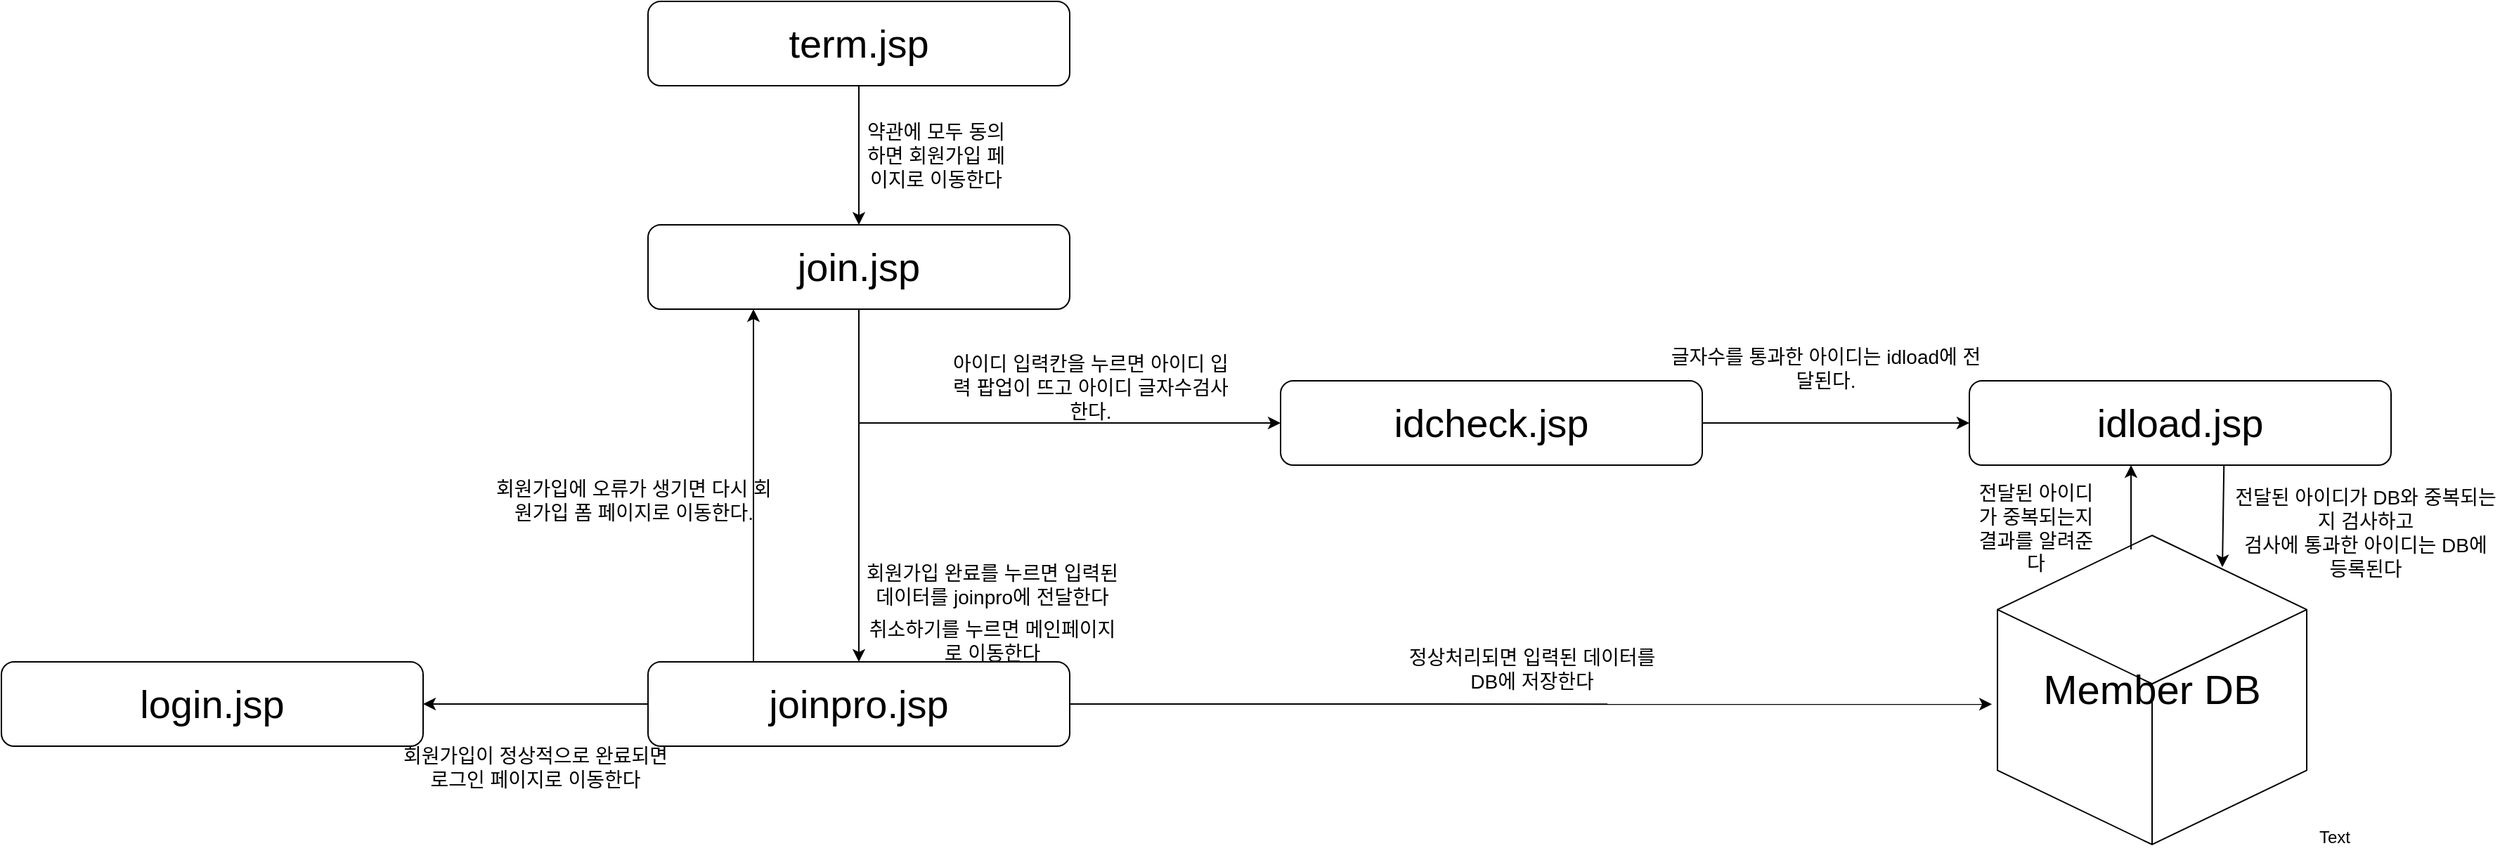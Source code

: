 <mxfile version="21.6.8" type="device">
  <diagram name="페이지-1" id="ZOWHZwcKNg0S60KTEgLz">
    <mxGraphModel dx="3695" dy="1580" grid="1" gridSize="10" guides="1" tooltips="1" connect="1" arrows="1" fold="1" page="1" pageScale="1" pageWidth="827" pageHeight="1169" math="0" shadow="0">
      <root>
        <mxCell id="0" />
        <mxCell id="1" parent="0" />
        <mxCell id="E_ubdN3pdev0Xor_BB4M-1" value="&lt;font style=&quot;font-size: 28px;&quot;&gt;join.jsp&lt;/font&gt;" style="rounded=1;whiteSpace=wrap;html=1;" vertex="1" parent="1">
          <mxGeometry x="-30" y="829" width="300" height="60" as="geometry" />
        </mxCell>
        <mxCell id="E_ubdN3pdev0Xor_BB4M-2" value="&lt;font style=&quot;font-size: 28px;&quot;&gt;joinpro.jsp&lt;/font&gt;" style="rounded=1;whiteSpace=wrap;html=1;" vertex="1" parent="1">
          <mxGeometry x="-30" y="1140" width="300" height="60" as="geometry" />
        </mxCell>
        <mxCell id="E_ubdN3pdev0Xor_BB4M-3" value="&lt;font style=&quot;font-size: 28px;&quot;&gt;idcheck.jsp&lt;/font&gt;" style="rounded=1;whiteSpace=wrap;html=1;" vertex="1" parent="1">
          <mxGeometry x="420" y="940" width="300" height="60" as="geometry" />
        </mxCell>
        <mxCell id="E_ubdN3pdev0Xor_BB4M-4" value="&lt;font style=&quot;font-size: 28px;&quot;&gt;idload.jsp&lt;/font&gt;" style="rounded=1;whiteSpace=wrap;html=1;" vertex="1" parent="1">
          <mxGeometry x="910" y="940" width="300" height="60" as="geometry" />
        </mxCell>
        <mxCell id="E_ubdN3pdev0Xor_BB4M-5" value="&lt;font style=&quot;font-size: 28px;&quot;&gt;term.jsp&lt;/font&gt;" style="rounded=1;whiteSpace=wrap;html=1;" vertex="1" parent="1">
          <mxGeometry x="-30" y="670" width="300" height="60" as="geometry" />
        </mxCell>
        <mxCell id="E_ubdN3pdev0Xor_BB4M-6" value="&lt;font style=&quot;font-size: 28px;&quot;&gt;login.jsp&lt;/font&gt;" style="rounded=1;whiteSpace=wrap;html=1;" vertex="1" parent="1">
          <mxGeometry x="-490" y="1140" width="300" height="60" as="geometry" />
        </mxCell>
        <mxCell id="E_ubdN3pdev0Xor_BB4M-7" value="" style="endArrow=classic;html=1;rounded=0;exitX=0.5;exitY=1;exitDx=0;exitDy=0;entryX=0.5;entryY=0;entryDx=0;entryDy=0;" edge="1" parent="1" source="E_ubdN3pdev0Xor_BB4M-5" target="E_ubdN3pdev0Xor_BB4M-1">
          <mxGeometry width="50" height="50" relative="1" as="geometry">
            <mxPoint x="170" y="900" as="sourcePoint" />
            <mxPoint x="220" y="850" as="targetPoint" />
          </mxGeometry>
        </mxCell>
        <mxCell id="E_ubdN3pdev0Xor_BB4M-8" value="&lt;span style=&quot;font-size: 14px;&quot;&gt;약관에 모두 동의하면 회원가입 페이지로 이동한다&lt;/span&gt;" style="text;html=1;strokeColor=none;fillColor=none;align=center;verticalAlign=middle;whiteSpace=wrap;rounded=0;" vertex="1" parent="1">
          <mxGeometry x="120" y="760" width="110" height="40" as="geometry" />
        </mxCell>
        <mxCell id="E_ubdN3pdev0Xor_BB4M-9" value="" style="endArrow=classic;html=1;rounded=0;exitX=0.5;exitY=1;exitDx=0;exitDy=0;entryX=0.5;entryY=0;entryDx=0;entryDy=0;" edge="1" parent="1" source="E_ubdN3pdev0Xor_BB4M-1" target="E_ubdN3pdev0Xor_BB4M-2">
          <mxGeometry width="50" height="50" relative="1" as="geometry">
            <mxPoint x="70" y="960" as="sourcePoint" />
            <mxPoint x="120" y="910" as="targetPoint" />
          </mxGeometry>
        </mxCell>
        <mxCell id="E_ubdN3pdev0Xor_BB4M-10" value="" style="endArrow=classic;html=1;rounded=0;exitX=1;exitY=0.5;exitDx=0;exitDy=0;entryX=0;entryY=0.5;entryDx=0;entryDy=0;" edge="1" parent="1" source="E_ubdN3pdev0Xor_BB4M-3" target="E_ubdN3pdev0Xor_BB4M-4">
          <mxGeometry width="50" height="50" relative="1" as="geometry">
            <mxPoint x="820" y="1310" as="sourcePoint" />
            <mxPoint x="870" y="1260" as="targetPoint" />
          </mxGeometry>
        </mxCell>
        <mxCell id="E_ubdN3pdev0Xor_BB4M-11" value="" style="endArrow=classic;html=1;rounded=0;entryX=0;entryY=0.5;entryDx=0;entryDy=0;" edge="1" parent="1" target="E_ubdN3pdev0Xor_BB4M-3">
          <mxGeometry width="50" height="50" relative="1" as="geometry">
            <mxPoint x="120" y="970" as="sourcePoint" />
            <mxPoint x="280" y="970" as="targetPoint" />
          </mxGeometry>
        </mxCell>
        <mxCell id="E_ubdN3pdev0Xor_BB4M-12" value="Text" style="text;html=1;strokeColor=none;fillColor=none;align=center;verticalAlign=middle;whiteSpace=wrap;rounded=0;" vertex="1" parent="1">
          <mxGeometry x="1140" y="1250" width="60" height="30" as="geometry" />
        </mxCell>
        <mxCell id="E_ubdN3pdev0Xor_BB4M-13" value="&lt;font style=&quot;font-size: 14px;&quot;&gt;아이디 입력칸을 누르면 아이디 입력 팝업이 뜨고 아이디 글자수검사한다.&lt;/font&gt;" style="text;html=1;strokeColor=none;fillColor=none;align=center;verticalAlign=middle;whiteSpace=wrap;rounded=0;" vertex="1" parent="1">
          <mxGeometry x="180" y="920" width="210" height="50" as="geometry" />
        </mxCell>
        <mxCell id="E_ubdN3pdev0Xor_BB4M-14" value="&lt;span style=&quot;font-size: 14px;&quot;&gt;글자수를 통과한 아이디는 idload에 전달된다.&lt;/span&gt;" style="text;html=1;strokeColor=none;fillColor=none;align=center;verticalAlign=middle;whiteSpace=wrap;rounded=0;" vertex="1" parent="1">
          <mxGeometry x="693" y="880" width="230" height="101" as="geometry" />
        </mxCell>
        <mxCell id="E_ubdN3pdev0Xor_BB4M-15" value="&lt;font style=&quot;font-size: 14px;&quot;&gt;전달된 아이디가 중복되는지 결과를 알려준다&lt;/font&gt;" style="text;html=1;strokeColor=none;fillColor=none;align=center;verticalAlign=middle;whiteSpace=wrap;rounded=0;" vertex="1" parent="1">
          <mxGeometry x="910" y="1010" width="95" height="70" as="geometry" />
        </mxCell>
        <mxCell id="E_ubdN3pdev0Xor_BB4M-16" value="&lt;font style=&quot;font-size: 14px;&quot;&gt;&lt;br&gt;전달된 아이디가 DB와 중복되는지 검사하고&lt;br&gt;검사에 통과한 아이디는 DB에 등록된다&lt;/font&gt;" style="text;html=1;strokeColor=none;fillColor=none;align=center;verticalAlign=middle;whiteSpace=wrap;rounded=0;" vertex="1" parent="1">
          <mxGeometry x="1096.5" y="1000" width="190" height="80" as="geometry" />
        </mxCell>
        <mxCell id="E_ubdN3pdev0Xor_BB4M-17" value="" style="endArrow=classic;html=1;rounded=0;exitX=0.336;exitY=0.926;exitDx=0;exitDy=0;exitPerimeter=0;entryX=0.376;entryY=-0.06;entryDx=0;entryDy=0;entryPerimeter=0;" edge="1" parent="1">
          <mxGeometry width="50" height="50" relative="1" as="geometry">
            <mxPoint x="1091.12" y="1000" as="sourcePoint" />
            <mxPoint x="1090.0" y="1072.68" as="targetPoint" />
          </mxGeometry>
        </mxCell>
        <mxCell id="E_ubdN3pdev0Xor_BB4M-18" value="&lt;font style=&quot;font-size: 29px;&quot;&gt;Member DB&lt;/font&gt;" style="html=1;whiteSpace=wrap;shape=isoCube2;backgroundOutline=1;isoAngle=15;" vertex="1" parent="1">
          <mxGeometry x="930" y="1050" width="220" height="220" as="geometry" />
        </mxCell>
        <mxCell id="E_ubdN3pdev0Xor_BB4M-19" value="" style="endArrow=classic;html=1;rounded=0;exitX=0.5;exitY=0;exitDx=0;exitDy=0;entryX=0.5;entryY=1;entryDx=0;entryDy=0;entryPerimeter=0;" edge="1" parent="1">
          <mxGeometry width="50" height="50" relative="1" as="geometry">
            <mxPoint x="1025" y="1060" as="sourcePoint" />
            <mxPoint x="1025" y="1000" as="targetPoint" />
          </mxGeometry>
        </mxCell>
        <mxCell id="E_ubdN3pdev0Xor_BB4M-20" value="" style="endArrow=classic;html=1;rounded=0;exitX=1;exitY=0.5;exitDx=0;exitDy=0;entryX=-0.018;entryY=0.546;entryDx=0;entryDy=0;entryPerimeter=0;" edge="1" parent="1" source="E_ubdN3pdev0Xor_BB4M-2" target="E_ubdN3pdev0Xor_BB4M-18">
          <mxGeometry width="50" height="50" relative="1" as="geometry">
            <mxPoint x="650" y="1040" as="sourcePoint" />
            <mxPoint x="700" y="990" as="targetPoint" />
          </mxGeometry>
        </mxCell>
        <mxCell id="E_ubdN3pdev0Xor_BB4M-21" value="&lt;font style=&quot;font-size: 14px;&quot;&gt;정상처리되면 입력된 데이터를 DB에 저장한다&lt;/font&gt;" style="text;html=1;strokeColor=none;fillColor=none;align=center;verticalAlign=middle;whiteSpace=wrap;rounded=0;" vertex="1" parent="1">
          <mxGeometry x="503.5" y="1110" width="190" height="70" as="geometry" />
        </mxCell>
        <mxCell id="E_ubdN3pdev0Xor_BB4M-22" value="&lt;font style=&quot;font-size: 14px;&quot;&gt;회원가입 완료를 누르면 입력된 데이터를 joinpro에 전달한다&lt;/font&gt;" style="text;html=1;strokeColor=none;fillColor=none;align=center;verticalAlign=middle;whiteSpace=wrap;rounded=0;" vertex="1" parent="1">
          <mxGeometry x="120" y="1050" width="190" height="70" as="geometry" />
        </mxCell>
        <mxCell id="E_ubdN3pdev0Xor_BB4M-23" value="&lt;span style=&quot;font-size: 14px;&quot;&gt;취소하기를 누르면 메인페이지로 이동한다&lt;/span&gt;" style="text;html=1;strokeColor=none;fillColor=none;align=center;verticalAlign=middle;whiteSpace=wrap;rounded=0;" vertex="1" parent="1">
          <mxGeometry x="120" y="1090" width="190" height="70" as="geometry" />
        </mxCell>
        <mxCell id="E_ubdN3pdev0Xor_BB4M-24" value="" style="endArrow=classic;html=1;rounded=0;exitX=0;exitY=0.5;exitDx=0;exitDy=0;entryX=1;entryY=0.5;entryDx=0;entryDy=0;" edge="1" parent="1" source="E_ubdN3pdev0Xor_BB4M-2" target="E_ubdN3pdev0Xor_BB4M-6">
          <mxGeometry width="50" height="50" relative="1" as="geometry">
            <mxPoint x="130" y="1030" as="sourcePoint" />
            <mxPoint x="180" y="980" as="targetPoint" />
          </mxGeometry>
        </mxCell>
        <mxCell id="E_ubdN3pdev0Xor_BB4M-25" value="" style="endArrow=classic;html=1;rounded=0;exitX=0.25;exitY=0;exitDx=0;exitDy=0;entryX=0.25;entryY=1;entryDx=0;entryDy=0;" edge="1" parent="1" source="E_ubdN3pdev0Xor_BB4M-2" target="E_ubdN3pdev0Xor_BB4M-1">
          <mxGeometry width="50" height="50" relative="1" as="geometry">
            <mxPoint x="130" y="1030" as="sourcePoint" />
            <mxPoint x="80" y="920" as="targetPoint" />
          </mxGeometry>
        </mxCell>
        <mxCell id="E_ubdN3pdev0Xor_BB4M-26" value="&lt;font style=&quot;font-size: 14px;&quot;&gt;회원가입에 오류가 생기면 다시 회원가입 폼 페이지로 이동한다.&lt;/font&gt;" style="text;html=1;strokeColor=none;fillColor=none;align=center;verticalAlign=middle;whiteSpace=wrap;rounded=0;" vertex="1" parent="1">
          <mxGeometry x="-140" y="990" width="200" height="70" as="geometry" />
        </mxCell>
        <mxCell id="E_ubdN3pdev0Xor_BB4M-27" value="&lt;font style=&quot;font-size: 14px;&quot;&gt;회원가입이 정상적으로 완료되면 로그인 페이지로 이동한다&lt;/font&gt;" style="text;html=1;strokeColor=none;fillColor=none;align=center;verticalAlign=middle;whiteSpace=wrap;rounded=0;" vertex="1" parent="1">
          <mxGeometry x="-210" y="1180" width="200" height="70" as="geometry" />
        </mxCell>
      </root>
    </mxGraphModel>
  </diagram>
</mxfile>

